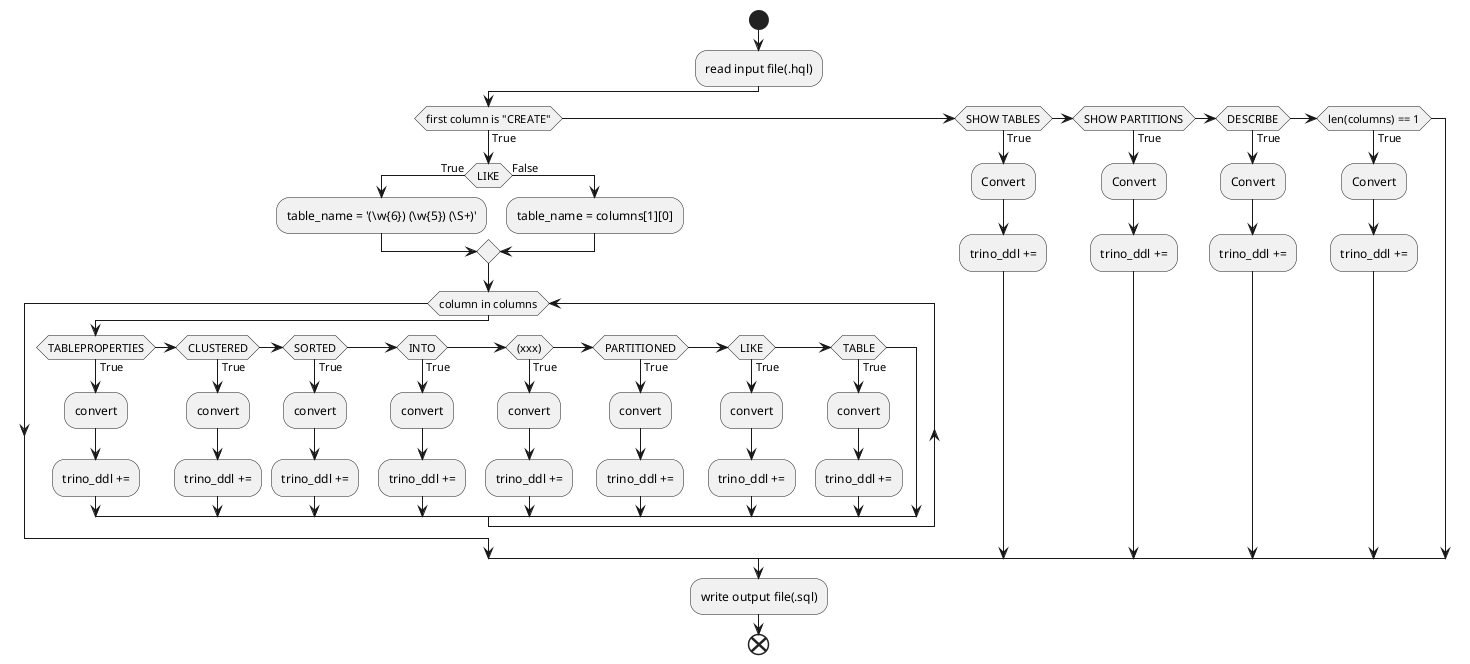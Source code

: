 @startuml name
start
    :read input file(.hql);
    if (first column is "CREATE") then (True)
        if (LIKE) then (True)
            :table_name = '(\w{6}) (\w{5}) (\S+)';
        else (False)
            :table_name = columns[1][0];
        endif

        while (column in columns)
            if (TABLEPROPERTIES) then (True)
                :convert;
                :trino_ddl +=;
            elseif (CLUSTERED) then (True)
                :convert;
                :trino_ddl +=;
            elseif (SORTED) then (True)
                :convert;
                :trino_ddl +=;
            elseif (INTO) then (True)
                :convert;
                :trino_ddl +=;
            elseif ((xxx)) then (True)
                :convert;
                :trino_ddl +=;
            elseif (PARTITIONED) then (True)
                :convert;
                :trino_ddl +=;
            elseif (LIKE) then (True)
                :convert;
                :trino_ddl +=;
            elseif (TABLE) then (True)
                :convert;
                :trino_ddl +=;
            endif
        endwhile

    elseif (SHOW TABLES) then (True)
        :Convert;
        :trino_ddl +=;

    elseif (SHOW PARTITIONS) then (True)
        :Convert;
        :trino_ddl +=;

    elseif (DESCRIBE) then (True)
        :Convert;
        :trino_ddl +=;

    elseif (len(columns) == 1) then (True)
        :Convert;
        :trino_ddl +=;

    endif

    :write output file(.sql);

end
@enduml